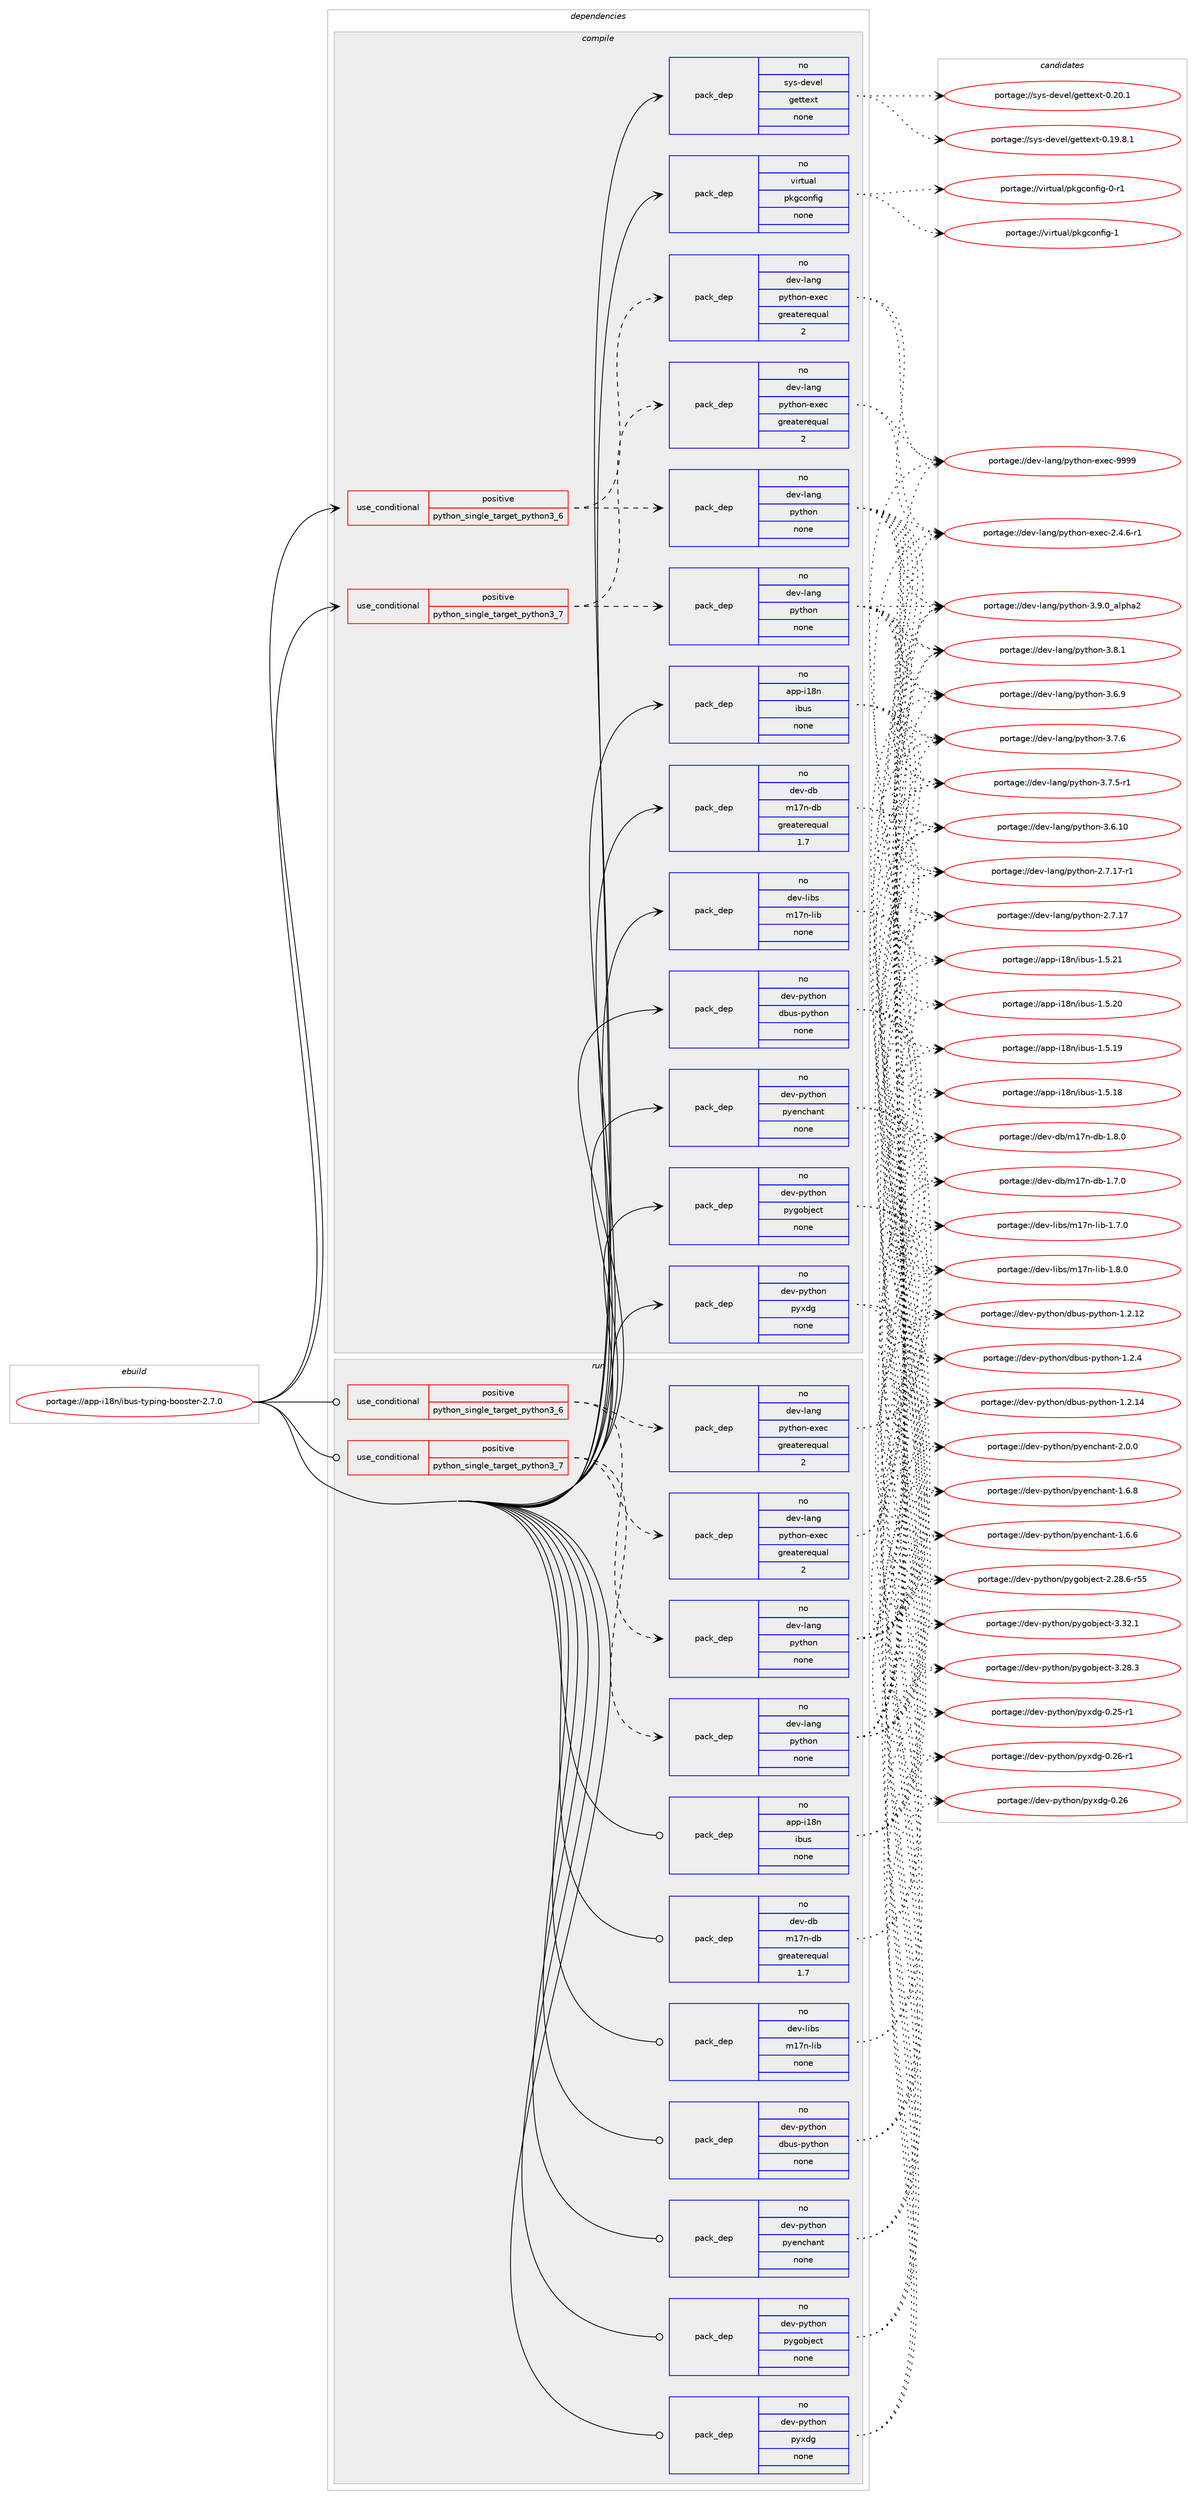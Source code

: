 digraph prolog {

# *************
# Graph options
# *************

newrank=true;
concentrate=true;
compound=true;
graph [rankdir=LR,fontname=Helvetica,fontsize=10,ranksep=1.5];#, ranksep=2.5, nodesep=0.2];
edge  [arrowhead=vee];
node  [fontname=Helvetica,fontsize=10];

# **********
# The ebuild
# **********

subgraph cluster_leftcol {
color=gray;
rank=same;
label=<<i>ebuild</i>>;
id [label="portage://app-i18n/ibus-typing-booster-2.7.0", color=red, width=4, href="../app-i18n/ibus-typing-booster-2.7.0.svg"];
}

# ****************
# The dependencies
# ****************

subgraph cluster_midcol {
color=gray;
label=<<i>dependencies</i>>;
subgraph cluster_compile {
fillcolor="#eeeeee";
style=filled;
label=<<i>compile</i>>;
subgraph cond144740 {
dependency617939 [label=<<TABLE BORDER="0" CELLBORDER="1" CELLSPACING="0" CELLPADDING="4"><TR><TD ROWSPAN="3" CELLPADDING="10">use_conditional</TD></TR><TR><TD>positive</TD></TR><TR><TD>python_single_target_python3_6</TD></TR></TABLE>>, shape=none, color=red];
subgraph pack464906 {
dependency617940 [label=<<TABLE BORDER="0" CELLBORDER="1" CELLSPACING="0" CELLPADDING="4" WIDTH="220"><TR><TD ROWSPAN="6" CELLPADDING="30">pack_dep</TD></TR><TR><TD WIDTH="110">no</TD></TR><TR><TD>dev-lang</TD></TR><TR><TD>python</TD></TR><TR><TD>none</TD></TR><TR><TD></TD></TR></TABLE>>, shape=none, color=blue];
}
dependency617939:e -> dependency617940:w [weight=20,style="dashed",arrowhead="vee"];
subgraph pack464907 {
dependency617941 [label=<<TABLE BORDER="0" CELLBORDER="1" CELLSPACING="0" CELLPADDING="4" WIDTH="220"><TR><TD ROWSPAN="6" CELLPADDING="30">pack_dep</TD></TR><TR><TD WIDTH="110">no</TD></TR><TR><TD>dev-lang</TD></TR><TR><TD>python-exec</TD></TR><TR><TD>greaterequal</TD></TR><TR><TD>2</TD></TR></TABLE>>, shape=none, color=blue];
}
dependency617939:e -> dependency617941:w [weight=20,style="dashed",arrowhead="vee"];
}
id:e -> dependency617939:w [weight=20,style="solid",arrowhead="vee"];
subgraph cond144741 {
dependency617942 [label=<<TABLE BORDER="0" CELLBORDER="1" CELLSPACING="0" CELLPADDING="4"><TR><TD ROWSPAN="3" CELLPADDING="10">use_conditional</TD></TR><TR><TD>positive</TD></TR><TR><TD>python_single_target_python3_7</TD></TR></TABLE>>, shape=none, color=red];
subgraph pack464908 {
dependency617943 [label=<<TABLE BORDER="0" CELLBORDER="1" CELLSPACING="0" CELLPADDING="4" WIDTH="220"><TR><TD ROWSPAN="6" CELLPADDING="30">pack_dep</TD></TR><TR><TD WIDTH="110">no</TD></TR><TR><TD>dev-lang</TD></TR><TR><TD>python</TD></TR><TR><TD>none</TD></TR><TR><TD></TD></TR></TABLE>>, shape=none, color=blue];
}
dependency617942:e -> dependency617943:w [weight=20,style="dashed",arrowhead="vee"];
subgraph pack464909 {
dependency617944 [label=<<TABLE BORDER="0" CELLBORDER="1" CELLSPACING="0" CELLPADDING="4" WIDTH="220"><TR><TD ROWSPAN="6" CELLPADDING="30">pack_dep</TD></TR><TR><TD WIDTH="110">no</TD></TR><TR><TD>dev-lang</TD></TR><TR><TD>python-exec</TD></TR><TR><TD>greaterequal</TD></TR><TR><TD>2</TD></TR></TABLE>>, shape=none, color=blue];
}
dependency617942:e -> dependency617944:w [weight=20,style="dashed",arrowhead="vee"];
}
id:e -> dependency617942:w [weight=20,style="solid",arrowhead="vee"];
subgraph pack464910 {
dependency617945 [label=<<TABLE BORDER="0" CELLBORDER="1" CELLSPACING="0" CELLPADDING="4" WIDTH="220"><TR><TD ROWSPAN="6" CELLPADDING="30">pack_dep</TD></TR><TR><TD WIDTH="110">no</TD></TR><TR><TD>app-i18n</TD></TR><TR><TD>ibus</TD></TR><TR><TD>none</TD></TR><TR><TD></TD></TR></TABLE>>, shape=none, color=blue];
}
id:e -> dependency617945:w [weight=20,style="solid",arrowhead="vee"];
subgraph pack464911 {
dependency617946 [label=<<TABLE BORDER="0" CELLBORDER="1" CELLSPACING="0" CELLPADDING="4" WIDTH="220"><TR><TD ROWSPAN="6" CELLPADDING="30">pack_dep</TD></TR><TR><TD WIDTH="110">no</TD></TR><TR><TD>dev-db</TD></TR><TR><TD>m17n-db</TD></TR><TR><TD>greaterequal</TD></TR><TR><TD>1.7</TD></TR></TABLE>>, shape=none, color=blue];
}
id:e -> dependency617946:w [weight=20,style="solid",arrowhead="vee"];
subgraph pack464912 {
dependency617947 [label=<<TABLE BORDER="0" CELLBORDER="1" CELLSPACING="0" CELLPADDING="4" WIDTH="220"><TR><TD ROWSPAN="6" CELLPADDING="30">pack_dep</TD></TR><TR><TD WIDTH="110">no</TD></TR><TR><TD>dev-libs</TD></TR><TR><TD>m17n-lib</TD></TR><TR><TD>none</TD></TR><TR><TD></TD></TR></TABLE>>, shape=none, color=blue];
}
id:e -> dependency617947:w [weight=20,style="solid",arrowhead="vee"];
subgraph pack464913 {
dependency617948 [label=<<TABLE BORDER="0" CELLBORDER="1" CELLSPACING="0" CELLPADDING="4" WIDTH="220"><TR><TD ROWSPAN="6" CELLPADDING="30">pack_dep</TD></TR><TR><TD WIDTH="110">no</TD></TR><TR><TD>dev-python</TD></TR><TR><TD>dbus-python</TD></TR><TR><TD>none</TD></TR><TR><TD></TD></TR></TABLE>>, shape=none, color=blue];
}
id:e -> dependency617948:w [weight=20,style="solid",arrowhead="vee"];
subgraph pack464914 {
dependency617949 [label=<<TABLE BORDER="0" CELLBORDER="1" CELLSPACING="0" CELLPADDING="4" WIDTH="220"><TR><TD ROWSPAN="6" CELLPADDING="30">pack_dep</TD></TR><TR><TD WIDTH="110">no</TD></TR><TR><TD>dev-python</TD></TR><TR><TD>pyenchant</TD></TR><TR><TD>none</TD></TR><TR><TD></TD></TR></TABLE>>, shape=none, color=blue];
}
id:e -> dependency617949:w [weight=20,style="solid",arrowhead="vee"];
subgraph pack464915 {
dependency617950 [label=<<TABLE BORDER="0" CELLBORDER="1" CELLSPACING="0" CELLPADDING="4" WIDTH="220"><TR><TD ROWSPAN="6" CELLPADDING="30">pack_dep</TD></TR><TR><TD WIDTH="110">no</TD></TR><TR><TD>dev-python</TD></TR><TR><TD>pygobject</TD></TR><TR><TD>none</TD></TR><TR><TD></TD></TR></TABLE>>, shape=none, color=blue];
}
id:e -> dependency617950:w [weight=20,style="solid",arrowhead="vee"];
subgraph pack464916 {
dependency617951 [label=<<TABLE BORDER="0" CELLBORDER="1" CELLSPACING="0" CELLPADDING="4" WIDTH="220"><TR><TD ROWSPAN="6" CELLPADDING="30">pack_dep</TD></TR><TR><TD WIDTH="110">no</TD></TR><TR><TD>dev-python</TD></TR><TR><TD>pyxdg</TD></TR><TR><TD>none</TD></TR><TR><TD></TD></TR></TABLE>>, shape=none, color=blue];
}
id:e -> dependency617951:w [weight=20,style="solid",arrowhead="vee"];
subgraph pack464917 {
dependency617952 [label=<<TABLE BORDER="0" CELLBORDER="1" CELLSPACING="0" CELLPADDING="4" WIDTH="220"><TR><TD ROWSPAN="6" CELLPADDING="30">pack_dep</TD></TR><TR><TD WIDTH="110">no</TD></TR><TR><TD>sys-devel</TD></TR><TR><TD>gettext</TD></TR><TR><TD>none</TD></TR><TR><TD></TD></TR></TABLE>>, shape=none, color=blue];
}
id:e -> dependency617952:w [weight=20,style="solid",arrowhead="vee"];
subgraph pack464918 {
dependency617953 [label=<<TABLE BORDER="0" CELLBORDER="1" CELLSPACING="0" CELLPADDING="4" WIDTH="220"><TR><TD ROWSPAN="6" CELLPADDING="30">pack_dep</TD></TR><TR><TD WIDTH="110">no</TD></TR><TR><TD>virtual</TD></TR><TR><TD>pkgconfig</TD></TR><TR><TD>none</TD></TR><TR><TD></TD></TR></TABLE>>, shape=none, color=blue];
}
id:e -> dependency617953:w [weight=20,style="solid",arrowhead="vee"];
}
subgraph cluster_compileandrun {
fillcolor="#eeeeee";
style=filled;
label=<<i>compile and run</i>>;
}
subgraph cluster_run {
fillcolor="#eeeeee";
style=filled;
label=<<i>run</i>>;
subgraph cond144742 {
dependency617954 [label=<<TABLE BORDER="0" CELLBORDER="1" CELLSPACING="0" CELLPADDING="4"><TR><TD ROWSPAN="3" CELLPADDING="10">use_conditional</TD></TR><TR><TD>positive</TD></TR><TR><TD>python_single_target_python3_6</TD></TR></TABLE>>, shape=none, color=red];
subgraph pack464919 {
dependency617955 [label=<<TABLE BORDER="0" CELLBORDER="1" CELLSPACING="0" CELLPADDING="4" WIDTH="220"><TR><TD ROWSPAN="6" CELLPADDING="30">pack_dep</TD></TR><TR><TD WIDTH="110">no</TD></TR><TR><TD>dev-lang</TD></TR><TR><TD>python</TD></TR><TR><TD>none</TD></TR><TR><TD></TD></TR></TABLE>>, shape=none, color=blue];
}
dependency617954:e -> dependency617955:w [weight=20,style="dashed",arrowhead="vee"];
subgraph pack464920 {
dependency617956 [label=<<TABLE BORDER="0" CELLBORDER="1" CELLSPACING="0" CELLPADDING="4" WIDTH="220"><TR><TD ROWSPAN="6" CELLPADDING="30">pack_dep</TD></TR><TR><TD WIDTH="110">no</TD></TR><TR><TD>dev-lang</TD></TR><TR><TD>python-exec</TD></TR><TR><TD>greaterequal</TD></TR><TR><TD>2</TD></TR></TABLE>>, shape=none, color=blue];
}
dependency617954:e -> dependency617956:w [weight=20,style="dashed",arrowhead="vee"];
}
id:e -> dependency617954:w [weight=20,style="solid",arrowhead="odot"];
subgraph cond144743 {
dependency617957 [label=<<TABLE BORDER="0" CELLBORDER="1" CELLSPACING="0" CELLPADDING="4"><TR><TD ROWSPAN="3" CELLPADDING="10">use_conditional</TD></TR><TR><TD>positive</TD></TR><TR><TD>python_single_target_python3_7</TD></TR></TABLE>>, shape=none, color=red];
subgraph pack464921 {
dependency617958 [label=<<TABLE BORDER="0" CELLBORDER="1" CELLSPACING="0" CELLPADDING="4" WIDTH="220"><TR><TD ROWSPAN="6" CELLPADDING="30">pack_dep</TD></TR><TR><TD WIDTH="110">no</TD></TR><TR><TD>dev-lang</TD></TR><TR><TD>python</TD></TR><TR><TD>none</TD></TR><TR><TD></TD></TR></TABLE>>, shape=none, color=blue];
}
dependency617957:e -> dependency617958:w [weight=20,style="dashed",arrowhead="vee"];
subgraph pack464922 {
dependency617959 [label=<<TABLE BORDER="0" CELLBORDER="1" CELLSPACING="0" CELLPADDING="4" WIDTH="220"><TR><TD ROWSPAN="6" CELLPADDING="30">pack_dep</TD></TR><TR><TD WIDTH="110">no</TD></TR><TR><TD>dev-lang</TD></TR><TR><TD>python-exec</TD></TR><TR><TD>greaterequal</TD></TR><TR><TD>2</TD></TR></TABLE>>, shape=none, color=blue];
}
dependency617957:e -> dependency617959:w [weight=20,style="dashed",arrowhead="vee"];
}
id:e -> dependency617957:w [weight=20,style="solid",arrowhead="odot"];
subgraph pack464923 {
dependency617960 [label=<<TABLE BORDER="0" CELLBORDER="1" CELLSPACING="0" CELLPADDING="4" WIDTH="220"><TR><TD ROWSPAN="6" CELLPADDING="30">pack_dep</TD></TR><TR><TD WIDTH="110">no</TD></TR><TR><TD>app-i18n</TD></TR><TR><TD>ibus</TD></TR><TR><TD>none</TD></TR><TR><TD></TD></TR></TABLE>>, shape=none, color=blue];
}
id:e -> dependency617960:w [weight=20,style="solid",arrowhead="odot"];
subgraph pack464924 {
dependency617961 [label=<<TABLE BORDER="0" CELLBORDER="1" CELLSPACING="0" CELLPADDING="4" WIDTH="220"><TR><TD ROWSPAN="6" CELLPADDING="30">pack_dep</TD></TR><TR><TD WIDTH="110">no</TD></TR><TR><TD>dev-db</TD></TR><TR><TD>m17n-db</TD></TR><TR><TD>greaterequal</TD></TR><TR><TD>1.7</TD></TR></TABLE>>, shape=none, color=blue];
}
id:e -> dependency617961:w [weight=20,style="solid",arrowhead="odot"];
subgraph pack464925 {
dependency617962 [label=<<TABLE BORDER="0" CELLBORDER="1" CELLSPACING="0" CELLPADDING="4" WIDTH="220"><TR><TD ROWSPAN="6" CELLPADDING="30">pack_dep</TD></TR><TR><TD WIDTH="110">no</TD></TR><TR><TD>dev-libs</TD></TR><TR><TD>m17n-lib</TD></TR><TR><TD>none</TD></TR><TR><TD></TD></TR></TABLE>>, shape=none, color=blue];
}
id:e -> dependency617962:w [weight=20,style="solid",arrowhead="odot"];
subgraph pack464926 {
dependency617963 [label=<<TABLE BORDER="0" CELLBORDER="1" CELLSPACING="0" CELLPADDING="4" WIDTH="220"><TR><TD ROWSPAN="6" CELLPADDING="30">pack_dep</TD></TR><TR><TD WIDTH="110">no</TD></TR><TR><TD>dev-python</TD></TR><TR><TD>dbus-python</TD></TR><TR><TD>none</TD></TR><TR><TD></TD></TR></TABLE>>, shape=none, color=blue];
}
id:e -> dependency617963:w [weight=20,style="solid",arrowhead="odot"];
subgraph pack464927 {
dependency617964 [label=<<TABLE BORDER="0" CELLBORDER="1" CELLSPACING="0" CELLPADDING="4" WIDTH="220"><TR><TD ROWSPAN="6" CELLPADDING="30">pack_dep</TD></TR><TR><TD WIDTH="110">no</TD></TR><TR><TD>dev-python</TD></TR><TR><TD>pyenchant</TD></TR><TR><TD>none</TD></TR><TR><TD></TD></TR></TABLE>>, shape=none, color=blue];
}
id:e -> dependency617964:w [weight=20,style="solid",arrowhead="odot"];
subgraph pack464928 {
dependency617965 [label=<<TABLE BORDER="0" CELLBORDER="1" CELLSPACING="0" CELLPADDING="4" WIDTH="220"><TR><TD ROWSPAN="6" CELLPADDING="30">pack_dep</TD></TR><TR><TD WIDTH="110">no</TD></TR><TR><TD>dev-python</TD></TR><TR><TD>pygobject</TD></TR><TR><TD>none</TD></TR><TR><TD></TD></TR></TABLE>>, shape=none, color=blue];
}
id:e -> dependency617965:w [weight=20,style="solid",arrowhead="odot"];
subgraph pack464929 {
dependency617966 [label=<<TABLE BORDER="0" CELLBORDER="1" CELLSPACING="0" CELLPADDING="4" WIDTH="220"><TR><TD ROWSPAN="6" CELLPADDING="30">pack_dep</TD></TR><TR><TD WIDTH="110">no</TD></TR><TR><TD>dev-python</TD></TR><TR><TD>pyxdg</TD></TR><TR><TD>none</TD></TR><TR><TD></TD></TR></TABLE>>, shape=none, color=blue];
}
id:e -> dependency617966:w [weight=20,style="solid",arrowhead="odot"];
}
}

# **************
# The candidates
# **************

subgraph cluster_choices {
rank=same;
color=gray;
label=<<i>candidates</i>>;

subgraph choice464906 {
color=black;
nodesep=1;
choice10010111845108971101034711212111610411111045514657464895971081121049750 [label="portage://dev-lang/python-3.9.0_alpha2", color=red, width=4,href="../dev-lang/python-3.9.0_alpha2.svg"];
choice100101118451089711010347112121116104111110455146564649 [label="portage://dev-lang/python-3.8.1", color=red, width=4,href="../dev-lang/python-3.8.1.svg"];
choice100101118451089711010347112121116104111110455146554654 [label="portage://dev-lang/python-3.7.6", color=red, width=4,href="../dev-lang/python-3.7.6.svg"];
choice1001011184510897110103471121211161041111104551465546534511449 [label="portage://dev-lang/python-3.7.5-r1", color=red, width=4,href="../dev-lang/python-3.7.5-r1.svg"];
choice100101118451089711010347112121116104111110455146544657 [label="portage://dev-lang/python-3.6.9", color=red, width=4,href="../dev-lang/python-3.6.9.svg"];
choice10010111845108971101034711212111610411111045514654464948 [label="portage://dev-lang/python-3.6.10", color=red, width=4,href="../dev-lang/python-3.6.10.svg"];
choice100101118451089711010347112121116104111110455046554649554511449 [label="portage://dev-lang/python-2.7.17-r1", color=red, width=4,href="../dev-lang/python-2.7.17-r1.svg"];
choice10010111845108971101034711212111610411111045504655464955 [label="portage://dev-lang/python-2.7.17", color=red, width=4,href="../dev-lang/python-2.7.17.svg"];
dependency617940:e -> choice10010111845108971101034711212111610411111045514657464895971081121049750:w [style=dotted,weight="100"];
dependency617940:e -> choice100101118451089711010347112121116104111110455146564649:w [style=dotted,weight="100"];
dependency617940:e -> choice100101118451089711010347112121116104111110455146554654:w [style=dotted,weight="100"];
dependency617940:e -> choice1001011184510897110103471121211161041111104551465546534511449:w [style=dotted,weight="100"];
dependency617940:e -> choice100101118451089711010347112121116104111110455146544657:w [style=dotted,weight="100"];
dependency617940:e -> choice10010111845108971101034711212111610411111045514654464948:w [style=dotted,weight="100"];
dependency617940:e -> choice100101118451089711010347112121116104111110455046554649554511449:w [style=dotted,weight="100"];
dependency617940:e -> choice10010111845108971101034711212111610411111045504655464955:w [style=dotted,weight="100"];
}
subgraph choice464907 {
color=black;
nodesep=1;
choice10010111845108971101034711212111610411111045101120101994557575757 [label="portage://dev-lang/python-exec-9999", color=red, width=4,href="../dev-lang/python-exec-9999.svg"];
choice10010111845108971101034711212111610411111045101120101994550465246544511449 [label="portage://dev-lang/python-exec-2.4.6-r1", color=red, width=4,href="../dev-lang/python-exec-2.4.6-r1.svg"];
dependency617941:e -> choice10010111845108971101034711212111610411111045101120101994557575757:w [style=dotted,weight="100"];
dependency617941:e -> choice10010111845108971101034711212111610411111045101120101994550465246544511449:w [style=dotted,weight="100"];
}
subgraph choice464908 {
color=black;
nodesep=1;
choice10010111845108971101034711212111610411111045514657464895971081121049750 [label="portage://dev-lang/python-3.9.0_alpha2", color=red, width=4,href="../dev-lang/python-3.9.0_alpha2.svg"];
choice100101118451089711010347112121116104111110455146564649 [label="portage://dev-lang/python-3.8.1", color=red, width=4,href="../dev-lang/python-3.8.1.svg"];
choice100101118451089711010347112121116104111110455146554654 [label="portage://dev-lang/python-3.7.6", color=red, width=4,href="../dev-lang/python-3.7.6.svg"];
choice1001011184510897110103471121211161041111104551465546534511449 [label="portage://dev-lang/python-3.7.5-r1", color=red, width=4,href="../dev-lang/python-3.7.5-r1.svg"];
choice100101118451089711010347112121116104111110455146544657 [label="portage://dev-lang/python-3.6.9", color=red, width=4,href="../dev-lang/python-3.6.9.svg"];
choice10010111845108971101034711212111610411111045514654464948 [label="portage://dev-lang/python-3.6.10", color=red, width=4,href="../dev-lang/python-3.6.10.svg"];
choice100101118451089711010347112121116104111110455046554649554511449 [label="portage://dev-lang/python-2.7.17-r1", color=red, width=4,href="../dev-lang/python-2.7.17-r1.svg"];
choice10010111845108971101034711212111610411111045504655464955 [label="portage://dev-lang/python-2.7.17", color=red, width=4,href="../dev-lang/python-2.7.17.svg"];
dependency617943:e -> choice10010111845108971101034711212111610411111045514657464895971081121049750:w [style=dotted,weight="100"];
dependency617943:e -> choice100101118451089711010347112121116104111110455146564649:w [style=dotted,weight="100"];
dependency617943:e -> choice100101118451089711010347112121116104111110455146554654:w [style=dotted,weight="100"];
dependency617943:e -> choice1001011184510897110103471121211161041111104551465546534511449:w [style=dotted,weight="100"];
dependency617943:e -> choice100101118451089711010347112121116104111110455146544657:w [style=dotted,weight="100"];
dependency617943:e -> choice10010111845108971101034711212111610411111045514654464948:w [style=dotted,weight="100"];
dependency617943:e -> choice100101118451089711010347112121116104111110455046554649554511449:w [style=dotted,weight="100"];
dependency617943:e -> choice10010111845108971101034711212111610411111045504655464955:w [style=dotted,weight="100"];
}
subgraph choice464909 {
color=black;
nodesep=1;
choice10010111845108971101034711212111610411111045101120101994557575757 [label="portage://dev-lang/python-exec-9999", color=red, width=4,href="../dev-lang/python-exec-9999.svg"];
choice10010111845108971101034711212111610411111045101120101994550465246544511449 [label="portage://dev-lang/python-exec-2.4.6-r1", color=red, width=4,href="../dev-lang/python-exec-2.4.6-r1.svg"];
dependency617944:e -> choice10010111845108971101034711212111610411111045101120101994557575757:w [style=dotted,weight="100"];
dependency617944:e -> choice10010111845108971101034711212111610411111045101120101994550465246544511449:w [style=dotted,weight="100"];
}
subgraph choice464910 {
color=black;
nodesep=1;
choice97112112451054956110471059811711545494653465049 [label="portage://app-i18n/ibus-1.5.21", color=red, width=4,href="../app-i18n/ibus-1.5.21.svg"];
choice97112112451054956110471059811711545494653465048 [label="portage://app-i18n/ibus-1.5.20", color=red, width=4,href="../app-i18n/ibus-1.5.20.svg"];
choice97112112451054956110471059811711545494653464957 [label="portage://app-i18n/ibus-1.5.19", color=red, width=4,href="../app-i18n/ibus-1.5.19.svg"];
choice97112112451054956110471059811711545494653464956 [label="portage://app-i18n/ibus-1.5.18", color=red, width=4,href="../app-i18n/ibus-1.5.18.svg"];
dependency617945:e -> choice97112112451054956110471059811711545494653465049:w [style=dotted,weight="100"];
dependency617945:e -> choice97112112451054956110471059811711545494653465048:w [style=dotted,weight="100"];
dependency617945:e -> choice97112112451054956110471059811711545494653464957:w [style=dotted,weight="100"];
dependency617945:e -> choice97112112451054956110471059811711545494653464956:w [style=dotted,weight="100"];
}
subgraph choice464911 {
color=black;
nodesep=1;
choice10010111845100984710949551104510098454946564648 [label="portage://dev-db/m17n-db-1.8.0", color=red, width=4,href="../dev-db/m17n-db-1.8.0.svg"];
choice10010111845100984710949551104510098454946554648 [label="portage://dev-db/m17n-db-1.7.0", color=red, width=4,href="../dev-db/m17n-db-1.7.0.svg"];
dependency617946:e -> choice10010111845100984710949551104510098454946564648:w [style=dotted,weight="100"];
dependency617946:e -> choice10010111845100984710949551104510098454946554648:w [style=dotted,weight="100"];
}
subgraph choice464912 {
color=black;
nodesep=1;
choice10010111845108105981154710949551104510810598454946564648 [label="portage://dev-libs/m17n-lib-1.8.0", color=red, width=4,href="../dev-libs/m17n-lib-1.8.0.svg"];
choice10010111845108105981154710949551104510810598454946554648 [label="portage://dev-libs/m17n-lib-1.7.0", color=red, width=4,href="../dev-libs/m17n-lib-1.7.0.svg"];
dependency617947:e -> choice10010111845108105981154710949551104510810598454946564648:w [style=dotted,weight="100"];
dependency617947:e -> choice10010111845108105981154710949551104510810598454946554648:w [style=dotted,weight="100"];
}
subgraph choice464913 {
color=black;
nodesep=1;
choice10010111845112121116104111110471009811711545112121116104111110454946504652 [label="portage://dev-python/dbus-python-1.2.4", color=red, width=4,href="../dev-python/dbus-python-1.2.4.svg"];
choice1001011184511212111610411111047100981171154511212111610411111045494650464952 [label="portage://dev-python/dbus-python-1.2.14", color=red, width=4,href="../dev-python/dbus-python-1.2.14.svg"];
choice1001011184511212111610411111047100981171154511212111610411111045494650464950 [label="portage://dev-python/dbus-python-1.2.12", color=red, width=4,href="../dev-python/dbus-python-1.2.12.svg"];
dependency617948:e -> choice10010111845112121116104111110471009811711545112121116104111110454946504652:w [style=dotted,weight="100"];
dependency617948:e -> choice1001011184511212111610411111047100981171154511212111610411111045494650464952:w [style=dotted,weight="100"];
dependency617948:e -> choice1001011184511212111610411111047100981171154511212111610411111045494650464950:w [style=dotted,weight="100"];
}
subgraph choice464914 {
color=black;
nodesep=1;
choice10010111845112121116104111110471121211011109910497110116455046484648 [label="portage://dev-python/pyenchant-2.0.0", color=red, width=4,href="../dev-python/pyenchant-2.0.0.svg"];
choice10010111845112121116104111110471121211011109910497110116454946544656 [label="portage://dev-python/pyenchant-1.6.8", color=red, width=4,href="../dev-python/pyenchant-1.6.8.svg"];
choice10010111845112121116104111110471121211011109910497110116454946544654 [label="portage://dev-python/pyenchant-1.6.6", color=red, width=4,href="../dev-python/pyenchant-1.6.6.svg"];
dependency617949:e -> choice10010111845112121116104111110471121211011109910497110116455046484648:w [style=dotted,weight="100"];
dependency617949:e -> choice10010111845112121116104111110471121211011109910497110116454946544656:w [style=dotted,weight="100"];
dependency617949:e -> choice10010111845112121116104111110471121211011109910497110116454946544654:w [style=dotted,weight="100"];
}
subgraph choice464915 {
color=black;
nodesep=1;
choice1001011184511212111610411111047112121103111981061019911645514651504649 [label="portage://dev-python/pygobject-3.32.1", color=red, width=4,href="../dev-python/pygobject-3.32.1.svg"];
choice1001011184511212111610411111047112121103111981061019911645514650564651 [label="portage://dev-python/pygobject-3.28.3", color=red, width=4,href="../dev-python/pygobject-3.28.3.svg"];
choice1001011184511212111610411111047112121103111981061019911645504650564654451145353 [label="portage://dev-python/pygobject-2.28.6-r55", color=red, width=4,href="../dev-python/pygobject-2.28.6-r55.svg"];
dependency617950:e -> choice1001011184511212111610411111047112121103111981061019911645514651504649:w [style=dotted,weight="100"];
dependency617950:e -> choice1001011184511212111610411111047112121103111981061019911645514650564651:w [style=dotted,weight="100"];
dependency617950:e -> choice1001011184511212111610411111047112121103111981061019911645504650564654451145353:w [style=dotted,weight="100"];
}
subgraph choice464916 {
color=black;
nodesep=1;
choice100101118451121211161041111104711212112010010345484650544511449 [label="portage://dev-python/pyxdg-0.26-r1", color=red, width=4,href="../dev-python/pyxdg-0.26-r1.svg"];
choice10010111845112121116104111110471121211201001034548465054 [label="portage://dev-python/pyxdg-0.26", color=red, width=4,href="../dev-python/pyxdg-0.26.svg"];
choice100101118451121211161041111104711212112010010345484650534511449 [label="portage://dev-python/pyxdg-0.25-r1", color=red, width=4,href="../dev-python/pyxdg-0.25-r1.svg"];
dependency617951:e -> choice100101118451121211161041111104711212112010010345484650544511449:w [style=dotted,weight="100"];
dependency617951:e -> choice10010111845112121116104111110471121211201001034548465054:w [style=dotted,weight="100"];
dependency617951:e -> choice100101118451121211161041111104711212112010010345484650534511449:w [style=dotted,weight="100"];
}
subgraph choice464917 {
color=black;
nodesep=1;
choice115121115451001011181011084710310111611610112011645484650484649 [label="portage://sys-devel/gettext-0.20.1", color=red, width=4,href="../sys-devel/gettext-0.20.1.svg"];
choice1151211154510010111810110847103101116116101120116454846495746564649 [label="portage://sys-devel/gettext-0.19.8.1", color=red, width=4,href="../sys-devel/gettext-0.19.8.1.svg"];
dependency617952:e -> choice115121115451001011181011084710310111611610112011645484650484649:w [style=dotted,weight="100"];
dependency617952:e -> choice1151211154510010111810110847103101116116101120116454846495746564649:w [style=dotted,weight="100"];
}
subgraph choice464918 {
color=black;
nodesep=1;
choice1181051141161179710847112107103991111101021051034549 [label="portage://virtual/pkgconfig-1", color=red, width=4,href="../virtual/pkgconfig-1.svg"];
choice11810511411611797108471121071039911111010210510345484511449 [label="portage://virtual/pkgconfig-0-r1", color=red, width=4,href="../virtual/pkgconfig-0-r1.svg"];
dependency617953:e -> choice1181051141161179710847112107103991111101021051034549:w [style=dotted,weight="100"];
dependency617953:e -> choice11810511411611797108471121071039911111010210510345484511449:w [style=dotted,weight="100"];
}
subgraph choice464919 {
color=black;
nodesep=1;
choice10010111845108971101034711212111610411111045514657464895971081121049750 [label="portage://dev-lang/python-3.9.0_alpha2", color=red, width=4,href="../dev-lang/python-3.9.0_alpha2.svg"];
choice100101118451089711010347112121116104111110455146564649 [label="portage://dev-lang/python-3.8.1", color=red, width=4,href="../dev-lang/python-3.8.1.svg"];
choice100101118451089711010347112121116104111110455146554654 [label="portage://dev-lang/python-3.7.6", color=red, width=4,href="../dev-lang/python-3.7.6.svg"];
choice1001011184510897110103471121211161041111104551465546534511449 [label="portage://dev-lang/python-3.7.5-r1", color=red, width=4,href="../dev-lang/python-3.7.5-r1.svg"];
choice100101118451089711010347112121116104111110455146544657 [label="portage://dev-lang/python-3.6.9", color=red, width=4,href="../dev-lang/python-3.6.9.svg"];
choice10010111845108971101034711212111610411111045514654464948 [label="portage://dev-lang/python-3.6.10", color=red, width=4,href="../dev-lang/python-3.6.10.svg"];
choice100101118451089711010347112121116104111110455046554649554511449 [label="portage://dev-lang/python-2.7.17-r1", color=red, width=4,href="../dev-lang/python-2.7.17-r1.svg"];
choice10010111845108971101034711212111610411111045504655464955 [label="portage://dev-lang/python-2.7.17", color=red, width=4,href="../dev-lang/python-2.7.17.svg"];
dependency617955:e -> choice10010111845108971101034711212111610411111045514657464895971081121049750:w [style=dotted,weight="100"];
dependency617955:e -> choice100101118451089711010347112121116104111110455146564649:w [style=dotted,weight="100"];
dependency617955:e -> choice100101118451089711010347112121116104111110455146554654:w [style=dotted,weight="100"];
dependency617955:e -> choice1001011184510897110103471121211161041111104551465546534511449:w [style=dotted,weight="100"];
dependency617955:e -> choice100101118451089711010347112121116104111110455146544657:w [style=dotted,weight="100"];
dependency617955:e -> choice10010111845108971101034711212111610411111045514654464948:w [style=dotted,weight="100"];
dependency617955:e -> choice100101118451089711010347112121116104111110455046554649554511449:w [style=dotted,weight="100"];
dependency617955:e -> choice10010111845108971101034711212111610411111045504655464955:w [style=dotted,weight="100"];
}
subgraph choice464920 {
color=black;
nodesep=1;
choice10010111845108971101034711212111610411111045101120101994557575757 [label="portage://dev-lang/python-exec-9999", color=red, width=4,href="../dev-lang/python-exec-9999.svg"];
choice10010111845108971101034711212111610411111045101120101994550465246544511449 [label="portage://dev-lang/python-exec-2.4.6-r1", color=red, width=4,href="../dev-lang/python-exec-2.4.6-r1.svg"];
dependency617956:e -> choice10010111845108971101034711212111610411111045101120101994557575757:w [style=dotted,weight="100"];
dependency617956:e -> choice10010111845108971101034711212111610411111045101120101994550465246544511449:w [style=dotted,weight="100"];
}
subgraph choice464921 {
color=black;
nodesep=1;
choice10010111845108971101034711212111610411111045514657464895971081121049750 [label="portage://dev-lang/python-3.9.0_alpha2", color=red, width=4,href="../dev-lang/python-3.9.0_alpha2.svg"];
choice100101118451089711010347112121116104111110455146564649 [label="portage://dev-lang/python-3.8.1", color=red, width=4,href="../dev-lang/python-3.8.1.svg"];
choice100101118451089711010347112121116104111110455146554654 [label="portage://dev-lang/python-3.7.6", color=red, width=4,href="../dev-lang/python-3.7.6.svg"];
choice1001011184510897110103471121211161041111104551465546534511449 [label="portage://dev-lang/python-3.7.5-r1", color=red, width=4,href="../dev-lang/python-3.7.5-r1.svg"];
choice100101118451089711010347112121116104111110455146544657 [label="portage://dev-lang/python-3.6.9", color=red, width=4,href="../dev-lang/python-3.6.9.svg"];
choice10010111845108971101034711212111610411111045514654464948 [label="portage://dev-lang/python-3.6.10", color=red, width=4,href="../dev-lang/python-3.6.10.svg"];
choice100101118451089711010347112121116104111110455046554649554511449 [label="portage://dev-lang/python-2.7.17-r1", color=red, width=4,href="../dev-lang/python-2.7.17-r1.svg"];
choice10010111845108971101034711212111610411111045504655464955 [label="portage://dev-lang/python-2.7.17", color=red, width=4,href="../dev-lang/python-2.7.17.svg"];
dependency617958:e -> choice10010111845108971101034711212111610411111045514657464895971081121049750:w [style=dotted,weight="100"];
dependency617958:e -> choice100101118451089711010347112121116104111110455146564649:w [style=dotted,weight="100"];
dependency617958:e -> choice100101118451089711010347112121116104111110455146554654:w [style=dotted,weight="100"];
dependency617958:e -> choice1001011184510897110103471121211161041111104551465546534511449:w [style=dotted,weight="100"];
dependency617958:e -> choice100101118451089711010347112121116104111110455146544657:w [style=dotted,weight="100"];
dependency617958:e -> choice10010111845108971101034711212111610411111045514654464948:w [style=dotted,weight="100"];
dependency617958:e -> choice100101118451089711010347112121116104111110455046554649554511449:w [style=dotted,weight="100"];
dependency617958:e -> choice10010111845108971101034711212111610411111045504655464955:w [style=dotted,weight="100"];
}
subgraph choice464922 {
color=black;
nodesep=1;
choice10010111845108971101034711212111610411111045101120101994557575757 [label="portage://dev-lang/python-exec-9999", color=red, width=4,href="../dev-lang/python-exec-9999.svg"];
choice10010111845108971101034711212111610411111045101120101994550465246544511449 [label="portage://dev-lang/python-exec-2.4.6-r1", color=red, width=4,href="../dev-lang/python-exec-2.4.6-r1.svg"];
dependency617959:e -> choice10010111845108971101034711212111610411111045101120101994557575757:w [style=dotted,weight="100"];
dependency617959:e -> choice10010111845108971101034711212111610411111045101120101994550465246544511449:w [style=dotted,weight="100"];
}
subgraph choice464923 {
color=black;
nodesep=1;
choice97112112451054956110471059811711545494653465049 [label="portage://app-i18n/ibus-1.5.21", color=red, width=4,href="../app-i18n/ibus-1.5.21.svg"];
choice97112112451054956110471059811711545494653465048 [label="portage://app-i18n/ibus-1.5.20", color=red, width=4,href="../app-i18n/ibus-1.5.20.svg"];
choice97112112451054956110471059811711545494653464957 [label="portage://app-i18n/ibus-1.5.19", color=red, width=4,href="../app-i18n/ibus-1.5.19.svg"];
choice97112112451054956110471059811711545494653464956 [label="portage://app-i18n/ibus-1.5.18", color=red, width=4,href="../app-i18n/ibus-1.5.18.svg"];
dependency617960:e -> choice97112112451054956110471059811711545494653465049:w [style=dotted,weight="100"];
dependency617960:e -> choice97112112451054956110471059811711545494653465048:w [style=dotted,weight="100"];
dependency617960:e -> choice97112112451054956110471059811711545494653464957:w [style=dotted,weight="100"];
dependency617960:e -> choice97112112451054956110471059811711545494653464956:w [style=dotted,weight="100"];
}
subgraph choice464924 {
color=black;
nodesep=1;
choice10010111845100984710949551104510098454946564648 [label="portage://dev-db/m17n-db-1.8.0", color=red, width=4,href="../dev-db/m17n-db-1.8.0.svg"];
choice10010111845100984710949551104510098454946554648 [label="portage://dev-db/m17n-db-1.7.0", color=red, width=4,href="../dev-db/m17n-db-1.7.0.svg"];
dependency617961:e -> choice10010111845100984710949551104510098454946564648:w [style=dotted,weight="100"];
dependency617961:e -> choice10010111845100984710949551104510098454946554648:w [style=dotted,weight="100"];
}
subgraph choice464925 {
color=black;
nodesep=1;
choice10010111845108105981154710949551104510810598454946564648 [label="portage://dev-libs/m17n-lib-1.8.0", color=red, width=4,href="../dev-libs/m17n-lib-1.8.0.svg"];
choice10010111845108105981154710949551104510810598454946554648 [label="portage://dev-libs/m17n-lib-1.7.0", color=red, width=4,href="../dev-libs/m17n-lib-1.7.0.svg"];
dependency617962:e -> choice10010111845108105981154710949551104510810598454946564648:w [style=dotted,weight="100"];
dependency617962:e -> choice10010111845108105981154710949551104510810598454946554648:w [style=dotted,weight="100"];
}
subgraph choice464926 {
color=black;
nodesep=1;
choice10010111845112121116104111110471009811711545112121116104111110454946504652 [label="portage://dev-python/dbus-python-1.2.4", color=red, width=4,href="../dev-python/dbus-python-1.2.4.svg"];
choice1001011184511212111610411111047100981171154511212111610411111045494650464952 [label="portage://dev-python/dbus-python-1.2.14", color=red, width=4,href="../dev-python/dbus-python-1.2.14.svg"];
choice1001011184511212111610411111047100981171154511212111610411111045494650464950 [label="portage://dev-python/dbus-python-1.2.12", color=red, width=4,href="../dev-python/dbus-python-1.2.12.svg"];
dependency617963:e -> choice10010111845112121116104111110471009811711545112121116104111110454946504652:w [style=dotted,weight="100"];
dependency617963:e -> choice1001011184511212111610411111047100981171154511212111610411111045494650464952:w [style=dotted,weight="100"];
dependency617963:e -> choice1001011184511212111610411111047100981171154511212111610411111045494650464950:w [style=dotted,weight="100"];
}
subgraph choice464927 {
color=black;
nodesep=1;
choice10010111845112121116104111110471121211011109910497110116455046484648 [label="portage://dev-python/pyenchant-2.0.0", color=red, width=4,href="../dev-python/pyenchant-2.0.0.svg"];
choice10010111845112121116104111110471121211011109910497110116454946544656 [label="portage://dev-python/pyenchant-1.6.8", color=red, width=4,href="../dev-python/pyenchant-1.6.8.svg"];
choice10010111845112121116104111110471121211011109910497110116454946544654 [label="portage://dev-python/pyenchant-1.6.6", color=red, width=4,href="../dev-python/pyenchant-1.6.6.svg"];
dependency617964:e -> choice10010111845112121116104111110471121211011109910497110116455046484648:w [style=dotted,weight="100"];
dependency617964:e -> choice10010111845112121116104111110471121211011109910497110116454946544656:w [style=dotted,weight="100"];
dependency617964:e -> choice10010111845112121116104111110471121211011109910497110116454946544654:w [style=dotted,weight="100"];
}
subgraph choice464928 {
color=black;
nodesep=1;
choice1001011184511212111610411111047112121103111981061019911645514651504649 [label="portage://dev-python/pygobject-3.32.1", color=red, width=4,href="../dev-python/pygobject-3.32.1.svg"];
choice1001011184511212111610411111047112121103111981061019911645514650564651 [label="portage://dev-python/pygobject-3.28.3", color=red, width=4,href="../dev-python/pygobject-3.28.3.svg"];
choice1001011184511212111610411111047112121103111981061019911645504650564654451145353 [label="portage://dev-python/pygobject-2.28.6-r55", color=red, width=4,href="../dev-python/pygobject-2.28.6-r55.svg"];
dependency617965:e -> choice1001011184511212111610411111047112121103111981061019911645514651504649:w [style=dotted,weight="100"];
dependency617965:e -> choice1001011184511212111610411111047112121103111981061019911645514650564651:w [style=dotted,weight="100"];
dependency617965:e -> choice1001011184511212111610411111047112121103111981061019911645504650564654451145353:w [style=dotted,weight="100"];
}
subgraph choice464929 {
color=black;
nodesep=1;
choice100101118451121211161041111104711212112010010345484650544511449 [label="portage://dev-python/pyxdg-0.26-r1", color=red, width=4,href="../dev-python/pyxdg-0.26-r1.svg"];
choice10010111845112121116104111110471121211201001034548465054 [label="portage://dev-python/pyxdg-0.26", color=red, width=4,href="../dev-python/pyxdg-0.26.svg"];
choice100101118451121211161041111104711212112010010345484650534511449 [label="portage://dev-python/pyxdg-0.25-r1", color=red, width=4,href="../dev-python/pyxdg-0.25-r1.svg"];
dependency617966:e -> choice100101118451121211161041111104711212112010010345484650544511449:w [style=dotted,weight="100"];
dependency617966:e -> choice10010111845112121116104111110471121211201001034548465054:w [style=dotted,weight="100"];
dependency617966:e -> choice100101118451121211161041111104711212112010010345484650534511449:w [style=dotted,weight="100"];
}
}

}

